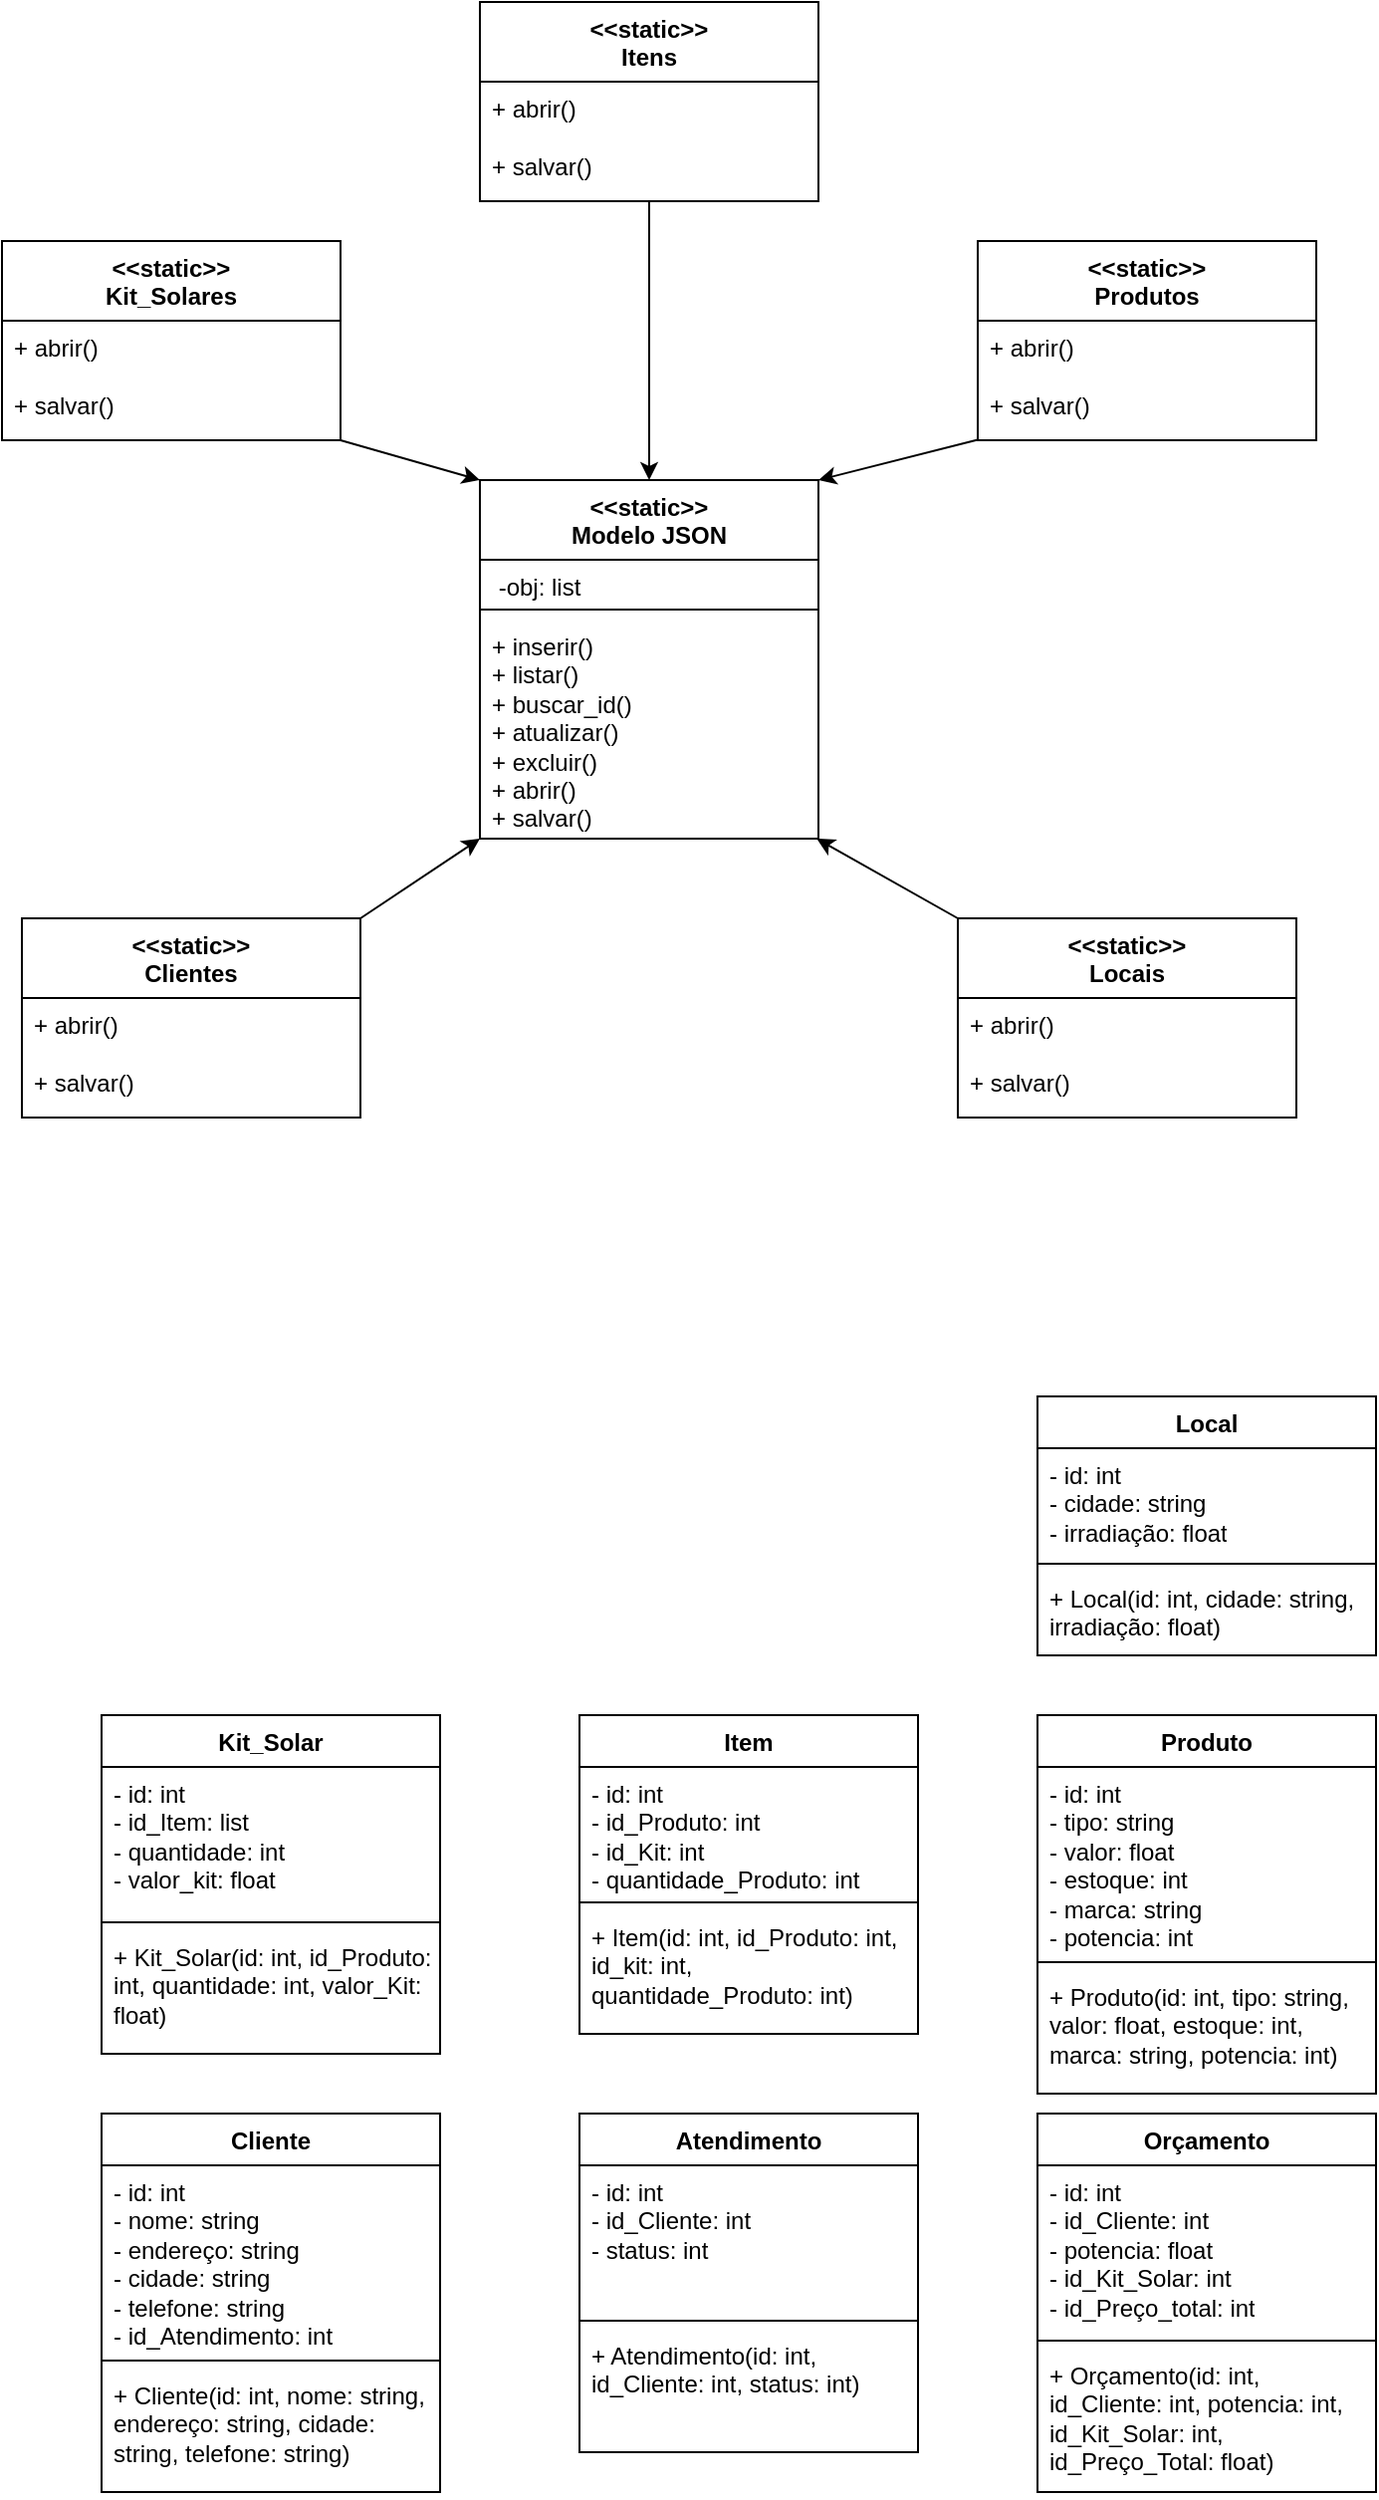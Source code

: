 <mxfile version="26.0.10">
  <diagram name="Página-1" id="raROPL-AR90-nA5Fcj93">
    <mxGraphModel dx="1434" dy="1915" grid="1" gridSize="10" guides="1" tooltips="1" connect="1" arrows="1" fold="1" page="1" pageScale="1" pageWidth="827" pageHeight="1169" math="0" shadow="0">
      <root>
        <mxCell id="0" />
        <mxCell id="1" parent="0" />
        <mxCell id="iQFdlbuYNqTvTdsV16da-6" value="Local" style="swimlane;fontStyle=1;align=center;verticalAlign=top;childLayout=stackLayout;horizontal=1;startSize=26;horizontalStack=0;resizeParent=1;resizeParentMax=0;resizeLast=0;collapsible=1;marginBottom=0;whiteSpace=wrap;html=1;" parent="1" vertex="1">
          <mxGeometry x="630" y="440" width="170" height="130" as="geometry" />
        </mxCell>
        <mxCell id="iQFdlbuYNqTvTdsV16da-7" value="- id: int&lt;div&gt;- cidade: string&lt;/div&gt;&lt;div&gt;- irradiação: float&lt;/div&gt;" style="text;strokeColor=none;fillColor=none;align=left;verticalAlign=top;spacingLeft=4;spacingRight=4;overflow=hidden;rotatable=0;points=[[0,0.5],[1,0.5]];portConstraint=eastwest;whiteSpace=wrap;html=1;" parent="iQFdlbuYNqTvTdsV16da-6" vertex="1">
          <mxGeometry y="26" width="170" height="54" as="geometry" />
        </mxCell>
        <mxCell id="iQFdlbuYNqTvTdsV16da-8" value="" style="line;strokeWidth=1;fillColor=none;align=left;verticalAlign=middle;spacingTop=-1;spacingLeft=3;spacingRight=3;rotatable=0;labelPosition=right;points=[];portConstraint=eastwest;strokeColor=inherit;" parent="iQFdlbuYNqTvTdsV16da-6" vertex="1">
          <mxGeometry y="80" width="170" height="8" as="geometry" />
        </mxCell>
        <mxCell id="iQFdlbuYNqTvTdsV16da-9" value="+ Local(id: int, cidade: string, irradiação: float)" style="text;strokeColor=none;fillColor=none;align=left;verticalAlign=top;spacingLeft=4;spacingRight=4;overflow=hidden;rotatable=0;points=[[0,0.5],[1,0.5]];portConstraint=eastwest;whiteSpace=wrap;html=1;" parent="iQFdlbuYNqTvTdsV16da-6" vertex="1">
          <mxGeometry y="88" width="170" height="42" as="geometry" />
        </mxCell>
        <mxCell id="iQFdlbuYNqTvTdsV16da-11" value="&amp;lt;&amp;lt;static&amp;gt;&amp;gt;&lt;div&gt;Modelo JSON&lt;/div&gt;" style="swimlane;fontStyle=1;align=center;verticalAlign=top;childLayout=stackLayout;horizontal=1;startSize=40;horizontalStack=0;resizeParent=1;resizeParentMax=0;resizeLast=0;collapsible=1;marginBottom=0;whiteSpace=wrap;html=1;" parent="1" vertex="1">
          <mxGeometry x="350" y="-20" width="170" height="180" as="geometry" />
        </mxCell>
        <mxCell id="iQFdlbuYNqTvTdsV16da-12" value="&amp;nbsp;-obj: list" style="text;strokeColor=none;fillColor=none;align=left;verticalAlign=top;spacingLeft=4;spacingRight=4;overflow=hidden;rotatable=0;points=[[0,0.5],[1,0.5]];portConstraint=eastwest;whiteSpace=wrap;html=1;" parent="iQFdlbuYNqTvTdsV16da-11" vertex="1">
          <mxGeometry y="40" width="170" height="20" as="geometry" />
        </mxCell>
        <mxCell id="iQFdlbuYNqTvTdsV16da-13" value="" style="line;strokeWidth=1;fillColor=none;align=left;verticalAlign=middle;spacingTop=-1;spacingLeft=3;spacingRight=3;rotatable=0;labelPosition=right;points=[];portConstraint=eastwest;strokeColor=inherit;" parent="iQFdlbuYNqTvTdsV16da-11" vertex="1">
          <mxGeometry y="60" width="170" height="10" as="geometry" />
        </mxCell>
        <mxCell id="iQFdlbuYNqTvTdsV16da-14" value="+ inserir()&lt;div&gt;+ listar()&lt;/div&gt;&lt;div&gt;+ buscar_id()&lt;/div&gt;&lt;div&gt;+ atualizar()&lt;/div&gt;&lt;div&gt;+ excluir()&lt;/div&gt;&lt;div&gt;+ abrir()&lt;/div&gt;&lt;div&gt;+ salvar()&lt;/div&gt;&lt;div&gt;&lt;br&gt;&lt;/div&gt;" style="text;strokeColor=none;fillColor=none;align=left;verticalAlign=top;spacingLeft=4;spacingRight=4;overflow=hidden;rotatable=0;points=[[0,0.5],[1,0.5]];portConstraint=eastwest;whiteSpace=wrap;html=1;" parent="iQFdlbuYNqTvTdsV16da-11" vertex="1">
          <mxGeometry y="70" width="170" height="110" as="geometry" />
        </mxCell>
        <mxCell id="iQFdlbuYNqTvTdsV16da-23" style="rounded=0;orthogonalLoop=1;jettySize=auto;html=1;exitX=0;exitY=0;exitDx=0;exitDy=0;entryX=0.995;entryY=1;entryDx=0;entryDy=0;entryPerimeter=0;" parent="1" source="iQFdlbuYNqTvTdsV16da-19" target="iQFdlbuYNqTvTdsV16da-14" edge="1">
          <mxGeometry relative="1" as="geometry">
            <mxPoint x="510" y="190" as="targetPoint" />
          </mxGeometry>
        </mxCell>
        <mxCell id="iQFdlbuYNqTvTdsV16da-19" value="&amp;lt;&amp;lt;static&amp;gt;&amp;gt;&lt;div&gt;Locais&lt;/div&gt;" style="swimlane;fontStyle=1;align=center;verticalAlign=top;childLayout=stackLayout;horizontal=1;startSize=40;horizontalStack=0;resizeParent=1;resizeParentMax=0;resizeLast=0;collapsible=1;marginBottom=0;whiteSpace=wrap;html=1;" parent="1" vertex="1">
          <mxGeometry x="590" y="200" width="170" height="100" as="geometry" />
        </mxCell>
        <mxCell id="iQFdlbuYNqTvTdsV16da-22" value="&lt;div&gt;+ abrir()&lt;/div&gt;&lt;div&gt;&lt;br&gt;&lt;/div&gt;&lt;div&gt;+ salvar()&lt;/div&gt;&lt;div&gt;&lt;br&gt;&lt;/div&gt;" style="text;strokeColor=none;fillColor=none;align=left;verticalAlign=top;spacingLeft=4;spacingRight=4;overflow=hidden;rotatable=0;points=[[0,0.5],[1,0.5]];portConstraint=eastwest;whiteSpace=wrap;html=1;" parent="iQFdlbuYNqTvTdsV16da-19" vertex="1">
          <mxGeometry y="40" width="170" height="60" as="geometry" />
        </mxCell>
        <mxCell id="iQFdlbuYNqTvTdsV16da-24" value="Produto" style="swimlane;fontStyle=1;align=center;verticalAlign=top;childLayout=stackLayout;horizontal=1;startSize=26;horizontalStack=0;resizeParent=1;resizeParentMax=0;resizeLast=0;collapsible=1;marginBottom=0;whiteSpace=wrap;html=1;" parent="1" vertex="1">
          <mxGeometry x="630" y="600" width="170" height="190" as="geometry" />
        </mxCell>
        <mxCell id="iQFdlbuYNqTvTdsV16da-25" value="- id: int&lt;div&gt;- tipo: string&lt;/div&gt;&lt;div&gt;- valor: float&lt;/div&gt;&lt;div&gt;- estoque: int&lt;/div&gt;&lt;div&gt;- marca: string&lt;/div&gt;&lt;div&gt;- potencia: int&lt;/div&gt;" style="text;strokeColor=none;fillColor=none;align=left;verticalAlign=top;spacingLeft=4;spacingRight=4;overflow=hidden;rotatable=0;points=[[0,0.5],[1,0.5]];portConstraint=eastwest;whiteSpace=wrap;html=1;" parent="iQFdlbuYNqTvTdsV16da-24" vertex="1">
          <mxGeometry y="26" width="170" height="94" as="geometry" />
        </mxCell>
        <mxCell id="iQFdlbuYNqTvTdsV16da-26" value="" style="line;strokeWidth=1;fillColor=none;align=left;verticalAlign=middle;spacingTop=-1;spacingLeft=3;spacingRight=3;rotatable=0;labelPosition=right;points=[];portConstraint=eastwest;strokeColor=inherit;" parent="iQFdlbuYNqTvTdsV16da-24" vertex="1">
          <mxGeometry y="120" width="170" height="8" as="geometry" />
        </mxCell>
        <mxCell id="iQFdlbuYNqTvTdsV16da-27" value="+ Produto(id: int, tipo: string, valor: float, estoque: int, marca: string, potencia: int)" style="text;strokeColor=none;fillColor=none;align=left;verticalAlign=top;spacingLeft=4;spacingRight=4;overflow=hidden;rotatable=0;points=[[0,0.5],[1,0.5]];portConstraint=eastwest;whiteSpace=wrap;html=1;" parent="iQFdlbuYNqTvTdsV16da-24" vertex="1">
          <mxGeometry y="128" width="170" height="62" as="geometry" />
        </mxCell>
        <mxCell id="iQFdlbuYNqTvTdsV16da-28" value="&amp;lt;&amp;lt;static&amp;gt;&amp;gt;&lt;div&gt;Produtos&lt;/div&gt;" style="swimlane;fontStyle=1;align=center;verticalAlign=top;childLayout=stackLayout;horizontal=1;startSize=40;horizontalStack=0;resizeParent=1;resizeParentMax=0;resizeLast=0;collapsible=1;marginBottom=0;whiteSpace=wrap;html=1;" parent="1" vertex="1">
          <mxGeometry x="600" y="-140" width="170" height="100" as="geometry" />
        </mxCell>
        <mxCell id="iQFdlbuYNqTvTdsV16da-29" value="&lt;div&gt;+ abrir()&lt;/div&gt;&lt;div&gt;&lt;br&gt;&lt;/div&gt;&lt;div&gt;+ salvar()&lt;/div&gt;&lt;div&gt;&lt;br&gt;&lt;/div&gt;" style="text;strokeColor=none;fillColor=none;align=left;verticalAlign=top;spacingLeft=4;spacingRight=4;overflow=hidden;rotatable=0;points=[[0,0.5],[1,0.5]];portConstraint=eastwest;whiteSpace=wrap;html=1;" parent="iQFdlbuYNqTvTdsV16da-28" vertex="1">
          <mxGeometry y="40" width="170" height="60" as="geometry" />
        </mxCell>
        <mxCell id="iQFdlbuYNqTvTdsV16da-30" style="rounded=0;orthogonalLoop=1;jettySize=auto;html=1;exitX=0.003;exitY=0.994;exitDx=0;exitDy=0;entryX=1;entryY=0;entryDx=0;entryDy=0;exitPerimeter=0;" parent="1" source="iQFdlbuYNqTvTdsV16da-29" target="iQFdlbuYNqTvTdsV16da-11" edge="1">
          <mxGeometry relative="1" as="geometry">
            <mxPoint x="530.0" y="-20" as="targetPoint" />
          </mxGeometry>
        </mxCell>
        <mxCell id="iQFdlbuYNqTvTdsV16da-31" value="Item" style="swimlane;fontStyle=1;align=center;verticalAlign=top;childLayout=stackLayout;horizontal=1;startSize=26;horizontalStack=0;resizeParent=1;resizeParentMax=0;resizeLast=0;collapsible=1;marginBottom=0;whiteSpace=wrap;html=1;" parent="1" vertex="1">
          <mxGeometry x="400" y="600" width="170" height="160" as="geometry" />
        </mxCell>
        <mxCell id="iQFdlbuYNqTvTdsV16da-32" value="- id: int&lt;div&gt;- id_Produto&lt;span style=&quot;background-color: transparent; color: light-dark(rgb(0, 0, 0), rgb(255, 255, 255));&quot;&gt;: int&lt;/span&gt;&lt;/div&gt;&lt;div&gt;&lt;span style=&quot;background-color: transparent; color: light-dark(rgb(0, 0, 0), rgb(255, 255, 255));&quot;&gt;- id_Kit: int&lt;/span&gt;&lt;/div&gt;&lt;div&gt;- quantidade_Produto: int&lt;/div&gt;&lt;div&gt;&lt;br&gt;&lt;/div&gt;" style="text;strokeColor=none;fillColor=none;align=left;verticalAlign=top;spacingLeft=4;spacingRight=4;overflow=hidden;rotatable=0;points=[[0,0.5],[1,0.5]];portConstraint=eastwest;whiteSpace=wrap;html=1;" parent="iQFdlbuYNqTvTdsV16da-31" vertex="1">
          <mxGeometry y="26" width="170" height="64" as="geometry" />
        </mxCell>
        <mxCell id="iQFdlbuYNqTvTdsV16da-33" value="" style="line;strokeWidth=1;fillColor=none;align=left;verticalAlign=middle;spacingTop=-1;spacingLeft=3;spacingRight=3;rotatable=0;labelPosition=right;points=[];portConstraint=eastwest;strokeColor=inherit;" parent="iQFdlbuYNqTvTdsV16da-31" vertex="1">
          <mxGeometry y="90" width="170" height="8" as="geometry" />
        </mxCell>
        <mxCell id="iQFdlbuYNqTvTdsV16da-34" value="+ Item(id: int, id_Produto: int, id_kit: int, quantidade_Produto: int)" style="text;strokeColor=none;fillColor=none;align=left;verticalAlign=top;spacingLeft=4;spacingRight=4;overflow=hidden;rotatable=0;points=[[0,0.5],[1,0.5]];portConstraint=eastwest;whiteSpace=wrap;html=1;" parent="iQFdlbuYNqTvTdsV16da-31" vertex="1">
          <mxGeometry y="98" width="170" height="62" as="geometry" />
        </mxCell>
        <mxCell id="iQFdlbuYNqTvTdsV16da-37" style="edgeStyle=orthogonalEdgeStyle;rounded=0;orthogonalLoop=1;jettySize=auto;html=1;exitX=0.5;exitY=1;exitDx=0;exitDy=0;" parent="1" source="iQFdlbuYNqTvTdsV16da-35" target="iQFdlbuYNqTvTdsV16da-11" edge="1">
          <mxGeometry relative="1" as="geometry" />
        </mxCell>
        <mxCell id="iQFdlbuYNqTvTdsV16da-35" value="&amp;lt;&amp;lt;static&amp;gt;&amp;gt;&lt;div&gt;Itens&lt;/div&gt;" style="swimlane;fontStyle=1;align=center;verticalAlign=top;childLayout=stackLayout;horizontal=1;startSize=40;horizontalStack=0;resizeParent=1;resizeParentMax=0;resizeLast=0;collapsible=1;marginBottom=0;whiteSpace=wrap;html=1;" parent="1" vertex="1">
          <mxGeometry x="350" y="-260" width="170" height="100" as="geometry" />
        </mxCell>
        <mxCell id="iQFdlbuYNqTvTdsV16da-36" value="&lt;div&gt;+ abrir()&lt;/div&gt;&lt;div&gt;&lt;br&gt;&lt;/div&gt;&lt;div&gt;+ salvar()&lt;/div&gt;&lt;div&gt;&lt;br&gt;&lt;/div&gt;" style="text;strokeColor=none;fillColor=none;align=left;verticalAlign=top;spacingLeft=4;spacingRight=4;overflow=hidden;rotatable=0;points=[[0,0.5],[1,0.5]];portConstraint=eastwest;whiteSpace=wrap;html=1;" parent="iQFdlbuYNqTvTdsV16da-35" vertex="1">
          <mxGeometry y="40" width="170" height="60" as="geometry" />
        </mxCell>
        <mxCell id="iQFdlbuYNqTvTdsV16da-38" value="Kit_Solar" style="swimlane;fontStyle=1;align=center;verticalAlign=top;childLayout=stackLayout;horizontal=1;startSize=26;horizontalStack=0;resizeParent=1;resizeParentMax=0;resizeLast=0;collapsible=1;marginBottom=0;whiteSpace=wrap;html=1;" parent="1" vertex="1">
          <mxGeometry x="160" y="600" width="170" height="170" as="geometry" />
        </mxCell>
        <mxCell id="iQFdlbuYNqTvTdsV16da-39" value="- id: int&lt;div&gt;- id_Item: list&lt;/div&gt;&lt;div&gt;- quantidade: int&lt;/div&gt;&lt;div&gt;- valor_kit: float&lt;/div&gt;&lt;div&gt;&lt;br&gt;&lt;/div&gt;" style="text;strokeColor=none;fillColor=none;align=left;verticalAlign=top;spacingLeft=4;spacingRight=4;overflow=hidden;rotatable=0;points=[[0,0.5],[1,0.5]];portConstraint=eastwest;whiteSpace=wrap;html=1;" parent="iQFdlbuYNqTvTdsV16da-38" vertex="1">
          <mxGeometry y="26" width="170" height="74" as="geometry" />
        </mxCell>
        <mxCell id="iQFdlbuYNqTvTdsV16da-40" value="" style="line;strokeWidth=1;fillColor=none;align=left;verticalAlign=middle;spacingTop=-1;spacingLeft=3;spacingRight=3;rotatable=0;labelPosition=right;points=[];portConstraint=eastwest;strokeColor=inherit;" parent="iQFdlbuYNqTvTdsV16da-38" vertex="1">
          <mxGeometry y="100" width="170" height="8" as="geometry" />
        </mxCell>
        <mxCell id="iQFdlbuYNqTvTdsV16da-41" value="+ Kit_Solar(id: int, id_Produto: int, quantidade: int, valor_Kit: float)" style="text;strokeColor=none;fillColor=none;align=left;verticalAlign=top;spacingLeft=4;spacingRight=4;overflow=hidden;rotatable=0;points=[[0,0.5],[1,0.5]];portConstraint=eastwest;whiteSpace=wrap;html=1;" parent="iQFdlbuYNqTvTdsV16da-38" vertex="1">
          <mxGeometry y="108" width="170" height="62" as="geometry" />
        </mxCell>
        <mxCell id="iQFdlbuYNqTvTdsV16da-42" value="&amp;lt;&amp;lt;static&amp;gt;&amp;gt;&lt;div&gt;Kit_Solares&lt;/div&gt;" style="swimlane;fontStyle=1;align=center;verticalAlign=top;childLayout=stackLayout;horizontal=1;startSize=40;horizontalStack=0;resizeParent=1;resizeParentMax=0;resizeLast=0;collapsible=1;marginBottom=0;whiteSpace=wrap;html=1;" parent="1" vertex="1">
          <mxGeometry x="110" y="-140" width="170" height="100" as="geometry" />
        </mxCell>
        <mxCell id="iQFdlbuYNqTvTdsV16da-43" value="&lt;div&gt;+ abrir()&lt;/div&gt;&lt;div&gt;&lt;br&gt;&lt;/div&gt;&lt;div&gt;+ salvar()&lt;/div&gt;&lt;div&gt;&lt;br&gt;&lt;/div&gt;" style="text;strokeColor=none;fillColor=none;align=left;verticalAlign=top;spacingLeft=4;spacingRight=4;overflow=hidden;rotatable=0;points=[[0,0.5],[1,0.5]];portConstraint=eastwest;whiteSpace=wrap;html=1;" parent="iQFdlbuYNqTvTdsV16da-42" vertex="1">
          <mxGeometry y="40" width="170" height="60" as="geometry" />
        </mxCell>
        <mxCell id="iQFdlbuYNqTvTdsV16da-44" style="rounded=0;orthogonalLoop=1;jettySize=auto;html=1;exitX=1;exitY=1;exitDx=0;exitDy=0;entryX=0;entryY=0;entryDx=0;entryDy=0;" parent="1" source="iQFdlbuYNqTvTdsV16da-42" target="iQFdlbuYNqTvTdsV16da-11" edge="1">
          <mxGeometry relative="1" as="geometry" />
        </mxCell>
        <mxCell id="K4epWRoawKhQq49OXqEP-1" value="Cliente" style="swimlane;fontStyle=1;align=center;verticalAlign=top;childLayout=stackLayout;horizontal=1;startSize=26;horizontalStack=0;resizeParent=1;resizeParentMax=0;resizeLast=0;collapsible=1;marginBottom=0;whiteSpace=wrap;html=1;" vertex="1" parent="1">
          <mxGeometry x="160" y="800" width="170" height="190" as="geometry" />
        </mxCell>
        <mxCell id="K4epWRoawKhQq49OXqEP-2" value="- id: int&lt;div&gt;- nome: string&lt;/div&gt;&lt;div&gt;- endereço: string&lt;/div&gt;&lt;div&gt;- cidade: string&lt;/div&gt;&lt;div&gt;- telefone: string&lt;/div&gt;&lt;div&gt;- id_Atendimento: int&lt;/div&gt;&lt;div&gt;&lt;br&gt;&lt;/div&gt;" style="text;strokeColor=none;fillColor=none;align=left;verticalAlign=top;spacingLeft=4;spacingRight=4;overflow=hidden;rotatable=0;points=[[0,0.5],[1,0.5]];portConstraint=eastwest;whiteSpace=wrap;html=1;" vertex="1" parent="K4epWRoawKhQq49OXqEP-1">
          <mxGeometry y="26" width="170" height="94" as="geometry" />
        </mxCell>
        <mxCell id="K4epWRoawKhQq49OXqEP-3" value="" style="line;strokeWidth=1;fillColor=none;align=left;verticalAlign=middle;spacingTop=-1;spacingLeft=3;spacingRight=3;rotatable=0;labelPosition=right;points=[];portConstraint=eastwest;strokeColor=inherit;" vertex="1" parent="K4epWRoawKhQq49OXqEP-1">
          <mxGeometry y="120" width="170" height="8" as="geometry" />
        </mxCell>
        <mxCell id="K4epWRoawKhQq49OXqEP-4" value="+ Cliente(id: int, nome: string, endereço: string, cidade: string, telefone: string)" style="text;strokeColor=none;fillColor=none;align=left;verticalAlign=top;spacingLeft=4;spacingRight=4;overflow=hidden;rotatable=0;points=[[0,0.5],[1,0.5]];portConstraint=eastwest;whiteSpace=wrap;html=1;" vertex="1" parent="K4epWRoawKhQq49OXqEP-1">
          <mxGeometry y="128" width="170" height="62" as="geometry" />
        </mxCell>
        <mxCell id="K4epWRoawKhQq49OXqEP-5" value="&amp;lt;&amp;lt;static&amp;gt;&amp;gt;&lt;div&gt;Clientes&lt;/div&gt;" style="swimlane;fontStyle=1;align=center;verticalAlign=top;childLayout=stackLayout;horizontal=1;startSize=40;horizontalStack=0;resizeParent=1;resizeParentMax=0;resizeLast=0;collapsible=1;marginBottom=0;whiteSpace=wrap;html=1;" vertex="1" parent="1">
          <mxGeometry x="120" y="200" width="170" height="100" as="geometry" />
        </mxCell>
        <mxCell id="K4epWRoawKhQq49OXqEP-6" value="&lt;div&gt;+ abrir()&lt;/div&gt;&lt;div&gt;&lt;br&gt;&lt;/div&gt;&lt;div&gt;+ salvar()&lt;/div&gt;&lt;div&gt;&lt;br&gt;&lt;/div&gt;" style="text;strokeColor=none;fillColor=none;align=left;verticalAlign=top;spacingLeft=4;spacingRight=4;overflow=hidden;rotatable=0;points=[[0,0.5],[1,0.5]];portConstraint=eastwest;whiteSpace=wrap;html=1;" vertex="1" parent="K4epWRoawKhQq49OXqEP-5">
          <mxGeometry y="40" width="170" height="60" as="geometry" />
        </mxCell>
        <mxCell id="K4epWRoawKhQq49OXqEP-7" style="rounded=0;orthogonalLoop=1;jettySize=auto;html=1;exitX=1;exitY=0;exitDx=0;exitDy=0;entryX=0;entryY=1;entryDx=0;entryDy=0;entryPerimeter=0;" edge="1" parent="1" source="K4epWRoawKhQq49OXqEP-5" target="iQFdlbuYNqTvTdsV16da-14">
          <mxGeometry relative="1" as="geometry" />
        </mxCell>
        <mxCell id="K4epWRoawKhQq49OXqEP-8" value="Atendimento" style="swimlane;fontStyle=1;align=center;verticalAlign=top;childLayout=stackLayout;horizontal=1;startSize=26;horizontalStack=0;resizeParent=1;resizeParentMax=0;resizeLast=0;collapsible=1;marginBottom=0;whiteSpace=wrap;html=1;" vertex="1" parent="1">
          <mxGeometry x="400" y="800" width="170" height="170" as="geometry" />
        </mxCell>
        <mxCell id="K4epWRoawKhQq49OXqEP-9" value="- id: int&lt;div&gt;- id_Cliente: int&lt;/div&gt;&lt;div&gt;- status: int&lt;/div&gt;&lt;div&gt;&lt;br&gt;&lt;/div&gt;&lt;div&gt;&lt;br&gt;&lt;/div&gt;" style="text;strokeColor=none;fillColor=none;align=left;verticalAlign=top;spacingLeft=4;spacingRight=4;overflow=hidden;rotatable=0;points=[[0,0.5],[1,0.5]];portConstraint=eastwest;whiteSpace=wrap;html=1;" vertex="1" parent="K4epWRoawKhQq49OXqEP-8">
          <mxGeometry y="26" width="170" height="74" as="geometry" />
        </mxCell>
        <mxCell id="K4epWRoawKhQq49OXqEP-10" value="" style="line;strokeWidth=1;fillColor=none;align=left;verticalAlign=middle;spacingTop=-1;spacingLeft=3;spacingRight=3;rotatable=0;labelPosition=right;points=[];portConstraint=eastwest;strokeColor=inherit;" vertex="1" parent="K4epWRoawKhQq49OXqEP-8">
          <mxGeometry y="100" width="170" height="8" as="geometry" />
        </mxCell>
        <mxCell id="K4epWRoawKhQq49OXqEP-11" value="+ Atendimento(id: int, id_Cliente: int, status: int)" style="text;strokeColor=none;fillColor=none;align=left;verticalAlign=top;spacingLeft=4;spacingRight=4;overflow=hidden;rotatable=0;points=[[0,0.5],[1,0.5]];portConstraint=eastwest;whiteSpace=wrap;html=1;" vertex="1" parent="K4epWRoawKhQq49OXqEP-8">
          <mxGeometry y="108" width="170" height="62" as="geometry" />
        </mxCell>
        <mxCell id="K4epWRoawKhQq49OXqEP-12" value="Orçamento" style="swimlane;fontStyle=1;align=center;verticalAlign=top;childLayout=stackLayout;horizontal=1;startSize=26;horizontalStack=0;resizeParent=1;resizeParentMax=0;resizeLast=0;collapsible=1;marginBottom=0;whiteSpace=wrap;html=1;" vertex="1" parent="1">
          <mxGeometry x="630" y="800" width="170" height="190" as="geometry" />
        </mxCell>
        <mxCell id="K4epWRoawKhQq49OXqEP-13" value="- id: int&lt;div&gt;- id_Cliente: int&lt;/div&gt;&lt;div&gt;- potencia: float&lt;/div&gt;&lt;div&gt;- id_Kit_Solar: int&lt;/div&gt;&lt;div&gt;- id_Preço_total: int&lt;/div&gt;&lt;div&gt;&lt;br&gt;&lt;/div&gt;&lt;div&gt;-&amp;nbsp;&lt;/div&gt;&lt;div&gt;&lt;br&gt;&lt;/div&gt;&lt;div&gt;&lt;br&gt;&lt;/div&gt;" style="text;strokeColor=none;fillColor=none;align=left;verticalAlign=top;spacingLeft=4;spacingRight=4;overflow=hidden;rotatable=0;points=[[0,0.5],[1,0.5]];portConstraint=eastwest;whiteSpace=wrap;html=1;" vertex="1" parent="K4epWRoawKhQq49OXqEP-12">
          <mxGeometry y="26" width="170" height="84" as="geometry" />
        </mxCell>
        <mxCell id="K4epWRoawKhQq49OXqEP-14" value="" style="line;strokeWidth=1;fillColor=none;align=left;verticalAlign=middle;spacingTop=-1;spacingLeft=3;spacingRight=3;rotatable=0;labelPosition=right;points=[];portConstraint=eastwest;strokeColor=inherit;" vertex="1" parent="K4epWRoawKhQq49OXqEP-12">
          <mxGeometry y="110" width="170" height="8" as="geometry" />
        </mxCell>
        <mxCell id="K4epWRoawKhQq49OXqEP-15" value="+ Orçamento(id: int, id_Cliente: int, potencia: int, id_Kit_Solar: int, id_Preço_Total: float)" style="text;strokeColor=none;fillColor=none;align=left;verticalAlign=top;spacingLeft=4;spacingRight=4;overflow=hidden;rotatable=0;points=[[0,0.5],[1,0.5]];portConstraint=eastwest;whiteSpace=wrap;html=1;" vertex="1" parent="K4epWRoawKhQq49OXqEP-12">
          <mxGeometry y="118" width="170" height="72" as="geometry" />
        </mxCell>
      </root>
    </mxGraphModel>
  </diagram>
</mxfile>
